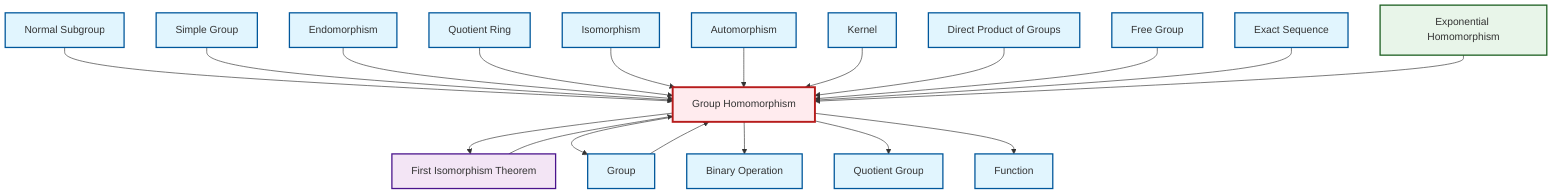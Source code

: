 graph TD
    classDef definition fill:#e1f5fe,stroke:#01579b,stroke-width:2px
    classDef theorem fill:#f3e5f5,stroke:#4a148c,stroke-width:2px
    classDef axiom fill:#fff3e0,stroke:#e65100,stroke-width:2px
    classDef example fill:#e8f5e9,stroke:#1b5e20,stroke-width:2px
    classDef current fill:#ffebee,stroke:#b71c1c,stroke-width:3px
    def-function["Function"]:::definition
    def-free-group["Free Group"]:::definition
    def-kernel["Kernel"]:::definition
    def-quotient-ring["Quotient Ring"]:::definition
    def-automorphism["Automorphism"]:::definition
    def-group["Group"]:::definition
    def-isomorphism["Isomorphism"]:::definition
    def-quotient-group["Quotient Group"]:::definition
    def-endomorphism["Endomorphism"]:::definition
    thm-first-isomorphism["First Isomorphism Theorem"]:::theorem
    def-exact-sequence["Exact Sequence"]:::definition
    def-direct-product["Direct Product of Groups"]:::definition
    def-normal-subgroup["Normal Subgroup"]:::definition
    def-homomorphism["Group Homomorphism"]:::definition
    def-simple-group["Simple Group"]:::definition
    ex-exponential-homomorphism["Exponential Homomorphism"]:::example
    def-binary-operation["Binary Operation"]:::definition
    def-normal-subgroup --> def-homomorphism
    def-simple-group --> def-homomorphism
    def-homomorphism --> thm-first-isomorphism
    def-endomorphism --> def-homomorphism
    def-quotient-ring --> def-homomorphism
    def-homomorphism --> def-group
    def-isomorphism --> def-homomorphism
    def-automorphism --> def-homomorphism
    def-kernel --> def-homomorphism
    def-homomorphism --> def-binary-operation
    def-homomorphism --> def-quotient-group
    def-direct-product --> def-homomorphism
    def-free-group --> def-homomorphism
    def-exact-sequence --> def-homomorphism
    def-homomorphism --> def-function
    thm-first-isomorphism --> def-homomorphism
    ex-exponential-homomorphism --> def-homomorphism
    def-group --> def-homomorphism
    class def-homomorphism current